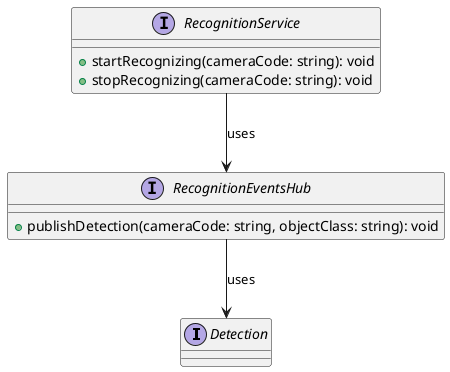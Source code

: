 @startuml

interface Detection

interface RecognitionEventsHub {
  + publishDetection(cameraCode: string, objectClass: string): void
}

interface RecognitionService {
  + startRecognizing(cameraCode: string): void
  + stopRecognizing(cameraCode: string): void
}

RecognitionService --> RecognitionEventsHub : uses
RecognitionEventsHub --> Detection : uses
@enduml
